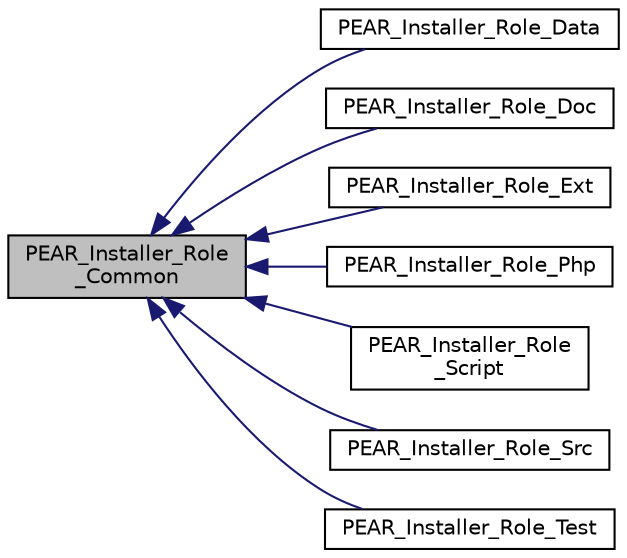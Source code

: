 digraph "PEAR_Installer_Role_Common"
{
 // LATEX_PDF_SIZE
  edge [fontname="Helvetica",fontsize="10",labelfontname="Helvetica",labelfontsize="10"];
  node [fontname="Helvetica",fontsize="10",shape=record];
  rankdir="LR";
  Node1 [label="PEAR_Installer_Role\l_Common",height=0.2,width=0.4,color="black", fillcolor="grey75", style="filled", fontcolor="black",tooltip=" "];
  Node1 -> Node2 [dir="back",color="midnightblue",fontsize="10",style="solid",fontname="Helvetica"];
  Node2 [label="PEAR_Installer_Role_Data",height=0.2,width=0.4,color="black", fillcolor="white", style="filled",URL="$classPEAR__Installer__Role__Data.html",tooltip=" "];
  Node1 -> Node3 [dir="back",color="midnightblue",fontsize="10",style="solid",fontname="Helvetica"];
  Node3 [label="PEAR_Installer_Role_Doc",height=0.2,width=0.4,color="black", fillcolor="white", style="filled",URL="$classPEAR__Installer__Role__Doc.html",tooltip=" "];
  Node1 -> Node4 [dir="back",color="midnightblue",fontsize="10",style="solid",fontname="Helvetica"];
  Node4 [label="PEAR_Installer_Role_Ext",height=0.2,width=0.4,color="black", fillcolor="white", style="filled",URL="$classPEAR__Installer__Role__Ext.html",tooltip=" "];
  Node1 -> Node5 [dir="back",color="midnightblue",fontsize="10",style="solid",fontname="Helvetica"];
  Node5 [label="PEAR_Installer_Role_Php",height=0.2,width=0.4,color="black", fillcolor="white", style="filled",URL="$classPEAR__Installer__Role__Php.html",tooltip=" "];
  Node1 -> Node6 [dir="back",color="midnightblue",fontsize="10",style="solid",fontname="Helvetica"];
  Node6 [label="PEAR_Installer_Role\l_Script",height=0.2,width=0.4,color="black", fillcolor="white", style="filled",URL="$classPEAR__Installer__Role__Script.html",tooltip=" "];
  Node1 -> Node7 [dir="back",color="midnightblue",fontsize="10",style="solid",fontname="Helvetica"];
  Node7 [label="PEAR_Installer_Role_Src",height=0.2,width=0.4,color="black", fillcolor="white", style="filled",URL="$classPEAR__Installer__Role__Src.html",tooltip=" "];
  Node1 -> Node8 [dir="back",color="midnightblue",fontsize="10",style="solid",fontname="Helvetica"];
  Node8 [label="PEAR_Installer_Role_Test",height=0.2,width=0.4,color="black", fillcolor="white", style="filled",URL="$classPEAR__Installer__Role__Test.html",tooltip=" "];
}
